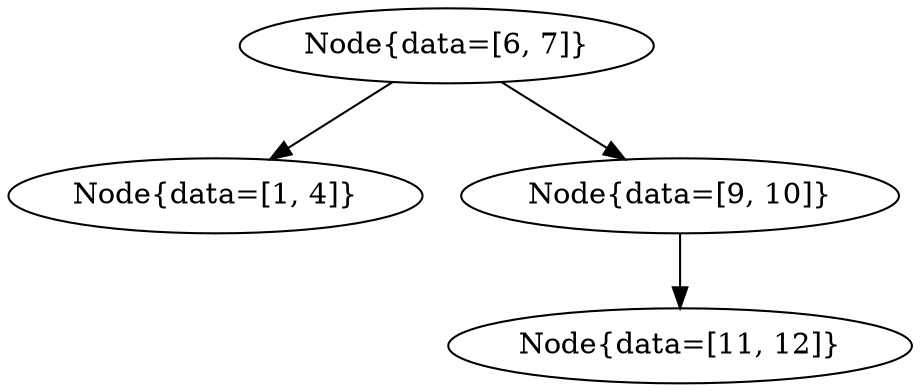 digraph G{
1265094477 [label="Node{data=[6, 7]}"]
1265094477 -> 2125039532
2125039532 [label="Node{data=[1, 4]}"]
1265094477 -> 312714112
312714112 [label="Node{data=[9, 10]}"]
312714112 -> 692404036
692404036 [label="Node{data=[11, 12]}"]
}
